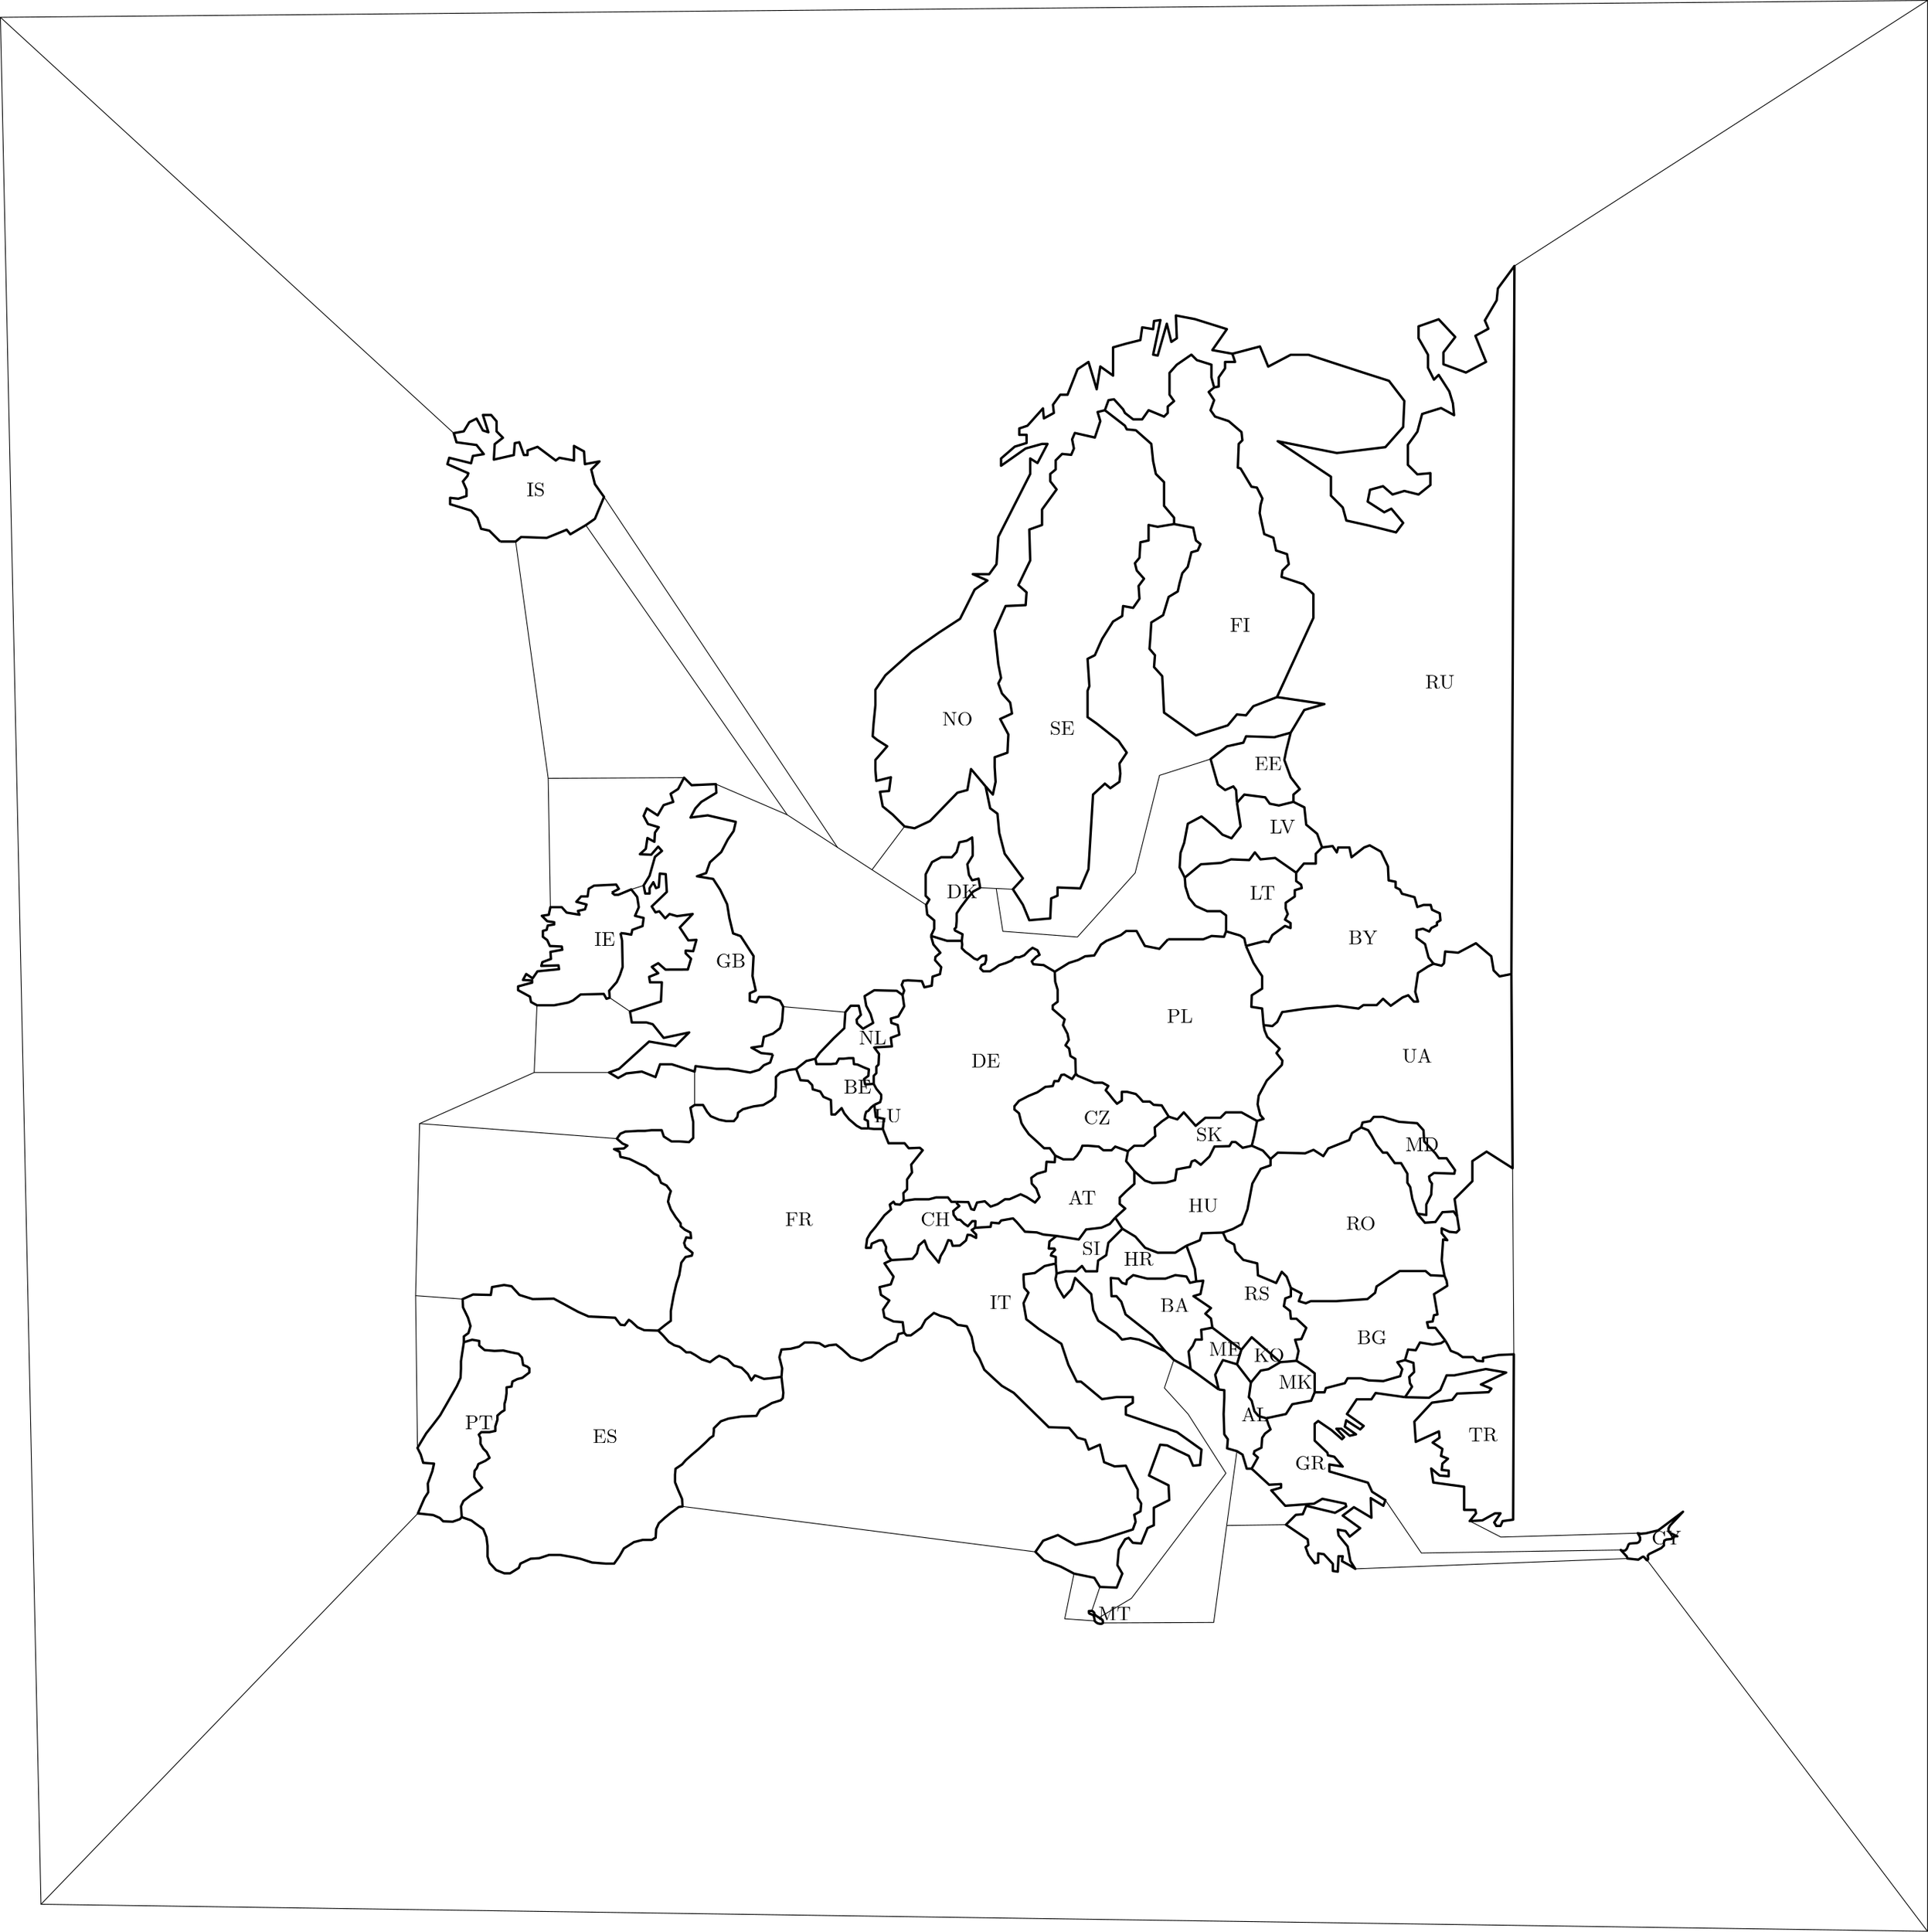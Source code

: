 <?xml version="1.0"?>
<!DOCTYPE ipe SYSTEM "ipe.dtd">
<ipe version="70005" creator="Ipe 7.1.1">
<info created="D:20090214131353" modified="D:20111012113044"/>
<ipestyle name="ipe6">
<symbol name="mark/circle(sx)" transformations="translations">
<path fill="sym-stroke">
0.6 0 0 0.6 0 0 e
0.4 0 0 0.4 0 0 e
</path>
</symbol>
<symbol name="mark/disk(sx)" transformations="translations">
<path fill="sym-stroke">
0.6 0 0 0.6 0 0 e
</path>
</symbol>
<symbol name="mark/fdisk(sfx)" transformations="translations">
<group>
<path fill="sym-stroke" fillrule="eofill">
0.6 0 0 0.6 0 0 e
0.4 0 0 0.4 0 0 e
</path>
<path fill="sym-fill">
0.4 0 0 0.4 0 0 e
</path>
</group>
</symbol>
<symbol name="mark/box(sx)" transformations="translations">
<path fill="sym-stroke" fillrule="eofill">
-0.6 -0.6 m
0.6 -0.6 l
0.6 0.6 l
-0.6 0.6 l
h
-0.4 -0.4 m
0.4 -0.4 l
0.4 0.4 l
-0.4 0.4 l
h
</path>
</symbol>
<symbol name="mark/square(sx)" transformations="translations">
<path fill="sym-stroke">
-0.6 -0.6 m
0.6 -0.6 l
0.6 0.6 l
-0.6 0.6 l
h
</path>
</symbol>
<symbol name="mark/fsquare(sfx)" transformations="translations">
<group>
<path fill="sym-stroke" fillrule="eofill">
-0.6 -0.6 m
0.6 -0.6 l
0.6 0.6 l
-0.6 0.6 l
0 -0.4 m
0.4 -0.4 l
0.4 0.4 l
-0.4 0.4 l
h
</path>
<path fill="sym-fill">
-0.4 -0.4 m
0.4 -0.4 l
0.4 0.4 l
-0.4 0.4 l
h
</path>
</group>
</symbol>
<symbol name="mark/cross(sx)" transformations="translations">
<group>
<path fill="sym-stroke">
-0.43 -0.57 m
0.57 0.43 l
0.43 0.57 l
-0.57 -0.43 l
h
</path>
<path fill="sym-stroke">
-0.43 0.57 m
0.57 -0.43 l
0.43 -0.57 l
-0.57 0.43 l
h
</path>
</group>
</symbol>
<pen name="heavier" value="0.8"/>
<pen name="fat" value="1.2"/>
<pen name="ultrafat" value="2"/>
<symbolsize name="large" value="5"/>
<symbolsize name="small" value="2"/>
<symbolsize name="tiny" value="1.1"/>
<arrowsize name="large" value="10"/>
<arrowsize name="small" value="5"/>
<arrowsize name="tiny" value="3"/>
<color name="red" value="1 0 0"/>
<color name="green" value="0 1 0"/>
<color name="blue" value="0 0 1"/>
<color name="yellow" value="1 1 0"/>
<color name="gray1" value="0.125"/>
<color name="gray2" value="0.25"/>
<color name="gray3" value="0.375"/>
<color name="gray4" value="0.5"/>
<color name="gray5" value="0.625"/>
<color name="gray6" value="0.75"/>
<color name="gray7" value="0.875"/>
<dashstyle name="dashed" value="[4] 0"/>
<dashstyle name="dotted" value="[1 3] 0"/>
<dashstyle name="dash dotted" value="[4 2 1 2] 0"/>
<dashstyle name="dash dot dotted" value="[4 2 1 2 1 2] 0"/>
<textsize name="large" value="\large"/>
<textsize name="Large" value="\Large"/>
<textsize name="LARGE" value="\LARGE"/>
<textsize name="huge" value="\huge"/>
<textsize name="Huge" value="\Huge"/>
<textsize name="small" value="\small"/>
<textsize name="footnote" value="\footnotesize"/>
<textsize name="tiny" value="\tiny"/>
<textstyle name="center" begin="\begin{center}" end="\end{center}"/>
<textstyle name="itemize" begin="\begin{itemize}" end="\end{itemize}"/>
<textstyle name="item" begin="\begin{itemize}\item{}" end="\end{itemize}"/>
</ipestyle>
<page>
<layer name="Countries"/>
<layer name="Sea"/>
<layer name="Labels"/>
<view layers="Countries Sea Labels" active="Labels"/>
<path layer="Countries" stroke="black" pen="fat">
223.84 374.415 m
225.979 377.355 l
232.929 384.573 l
238.276 389.653 l
238.81 397.672 l
241.484 400.88 l
245.494 400.88 l
246.563 396.336 l
244.424 393.93 l
244.692 392.059 l
247.632 389.385 l
252.712 392.326 l
251.375 396.87 l
249.236 400.88 l
248.434 405.692 l
253.246 408.633 l
264.474 408.366 l
267.415 406.227 l
</path>
<path stroke="black" pen="fat">
267.415 406.227 m
268.217 400.613 l
265.276 395.534 l
261.533 394.464 l
261.801 392.326 l
265.009 391.257 l
265.811 386.445 l
261.533 384.841 l
262.068 380.563 l
253.246 380.029 l
255.652 376.821 l
255.385 371.474 l
254.315 370.405 l
254.315 367.197 l
252.979 365.86 l
252.979 361.85 l
</path>
<path stroke="black" pen="fat">
252.979 361.85 m
248.702 361.583 l
248.167 364.256 l
250.306 365.86 l
250.573 369.068 l
247.9 370.138 l
244.959 371.474 l
243.088 371.742 l
242.82 374.682 l
240.414 374.682 l
238.008 374.415 l
235.602 374.415 l
234.266 372.009 l
231.593 371.742 l
227.583 371.742 l
224.375 371.742 l
223.84 374.415 l
</path>
<path stroke="black" pen="fat">
223.84 374.415 m
219.302 373.276 l
214.223 369.266 l
</path>
<path stroke="black" pen="fat">
214.223 369.266 m
216.361 363.652 l
220.104 363.385 l
222.242 361.246 l
222.51 359.108 l
226.252 358.038 l
227.856 355.365 l
231.599 353.761 l
231.866 346.543 l
233.738 346.543 l
236.945 349.751 l
238.282 347.078 l
240.688 344.137 l
244.431 340.929 l
246.837 339.593 l
250.312 339.593 l
</path>
<path stroke="black" pen="fat">
253.253 351.355 m
256.193 352.692 l
256.728 354.563 l
256.728 356.434 l
254.322 359.375 l
252.979 361.85 l
</path>
<path stroke="black" pen="fat">
250.312 339.593 m
252.985 339.325 l
255.124 339.325 l
257.53 339.325 l
</path>
<path stroke="black" pen="fat">
257.53 339.325 m
258.064 344.405 l
254.055 345.207 l
253.253 351.355 l
</path>
<path stroke="black" pen="fat">
257.53 339.325 m
260.409 332.159 l
268.429 332.159 l
270.485 329.691 l
276.037 329.897 l
277.477 328.663 l
271.719 321.466 l
272.13 317.559 l
269.662 314.063 l
269.662 309.128 l
267.812 307.277 l
268.017 303.37 l
</path>
<path stroke="black" pen="fat">
268.017 303.37 m
266.167 301.519 l
263.699 301.725 l
262.876 302.958 l
261.026 301.519 l
261.643 299.051 l
258.352 296.172 l
255.679 292.676 l
253.828 290.209 l
251.361 287.33 l
249.716 284.451 l
249.099 279.927 l
251.566 279.927 l
251.978 281.983 l
255.679 283.628 l
257.53 283.628 l
258.352 281.983 l
259.175 280.338 l
258.969 278.282 l
260.409 275.403 l
261.848 273.758 l
</path>
<path stroke="black" pen="fat">
261.848 273.758 m
272.367 274.414 l
274.582 277.103 l
275.531 281.058 l
278.378 283.589 l
279.96 279.318 l
285.497 272.516 l
286.446 275.838 l
288.344 279.002 l
290.242 283.747 l
291.666 283.431 l
292.457 280.9 l
296.095 281.058 l
299.1 283.589 l
299.891 286.436 l
301.473 286.278 l
304.162 284.854 l
304.162 286.594 l
301.948 288.809 l
303.688 289.916 l
</path>
<path stroke="black" pen="fat">
303.688 289.916 m
303.846 293.238 l
302.264 293.238 l
300.049 290.707 l
298.151 291.973 l
296.253 293.871 l
294.671 294.029 l
292.931 296.402 l
292.773 298.3 l
294.038 299.407 l
295.778 300.831 l
294.671 301.938 l
294.197 302.887 l
</path>
<path stroke="black" pen="fat">
294.197 302.887 m
291.824 302.887 l
290.084 305.102 l
287.869 305.102 l
284.231 305.102 l
280.593 304.153 l
277.904 304.153 l
273.475 304.153 l
268.017 303.37 l
</path>
<path stroke="black" pen="fat">
294.197 302.887 m
300.302 302.753 l
301.742 299.257 l
303.181 298.846 l
304.621 302.547 l
308.528 303.164 l
311.407 300.491 l
314.903 301.725 l
318.604 304.192 l
320.866 304.192 l
326.418 306.66 l
329.503 305.22 l
333.616 302.547 l
335.878 305.22 l
334.233 309.539 l
331.971 312.006 l
331.765 314.885 l
334.644 316.942 l
338.962 318.176 l
339.374 322.905 l
343.486 322.7 l
343.692 325.99 l
</path>
<path stroke="black" pen="fat">
343.692 325.99 m
341.019 329.691 l
338.14 329.691 l
334.85 332.776 l
330.531 336.683 l
328.064 340.179 l
326.83 342.235 l
325.596 347.171 l
323.334 349.021 l
323.334 350.666 l
325.596 353.34 l
330.326 355.807 l
334.85 357.658 l
338.757 360.331 l
342.458 360.743 l
343.281 363.21 l
345.337 363.21 l
346.777 366.295 l
348.216 366.5 l
352.123 364.238 l
353.974 366.912 l
</path>
<path stroke="black" pen="fat">
353.974 366.912 m
353.768 374.315 l
351.301 375.754 l
350.684 379.456 l
348.833 381.101 l
350.478 383.774 l
349.861 386.859 l
347.599 391.177 l
348.422 394.056 l
342.458 399.197 l
342.458 401.048 l
344.926 402.898 l
344.926 408.862 l
343.692 412.975 l
343.486 417.91 l
</path>
<path stroke="black" pen="fat">
343.486 417.91 m
337.934 421.2 l
332.793 421.611 l
331.971 423.051 l
334.233 425.313 l
335.878 426.341 l
334.85 428.603 l
332.382 429.837 l
330.737 428.603 l
328.269 426.135 l
325.802 425.107 l
323.745 425.107 l
321.894 423.462 l
319.016 422.228 l
315.725 421.2 l
313.463 419.555 l
311.201 418.116 l
307.705 418.116 l
306.266 419.555 l
306.883 421.2 l
308.528 421.817 l
309.145 423.668 l
309.145 425.93 l
307.089 425.724 l
304.827 423.873 l
303.181 424.49 l
300.919 426.341 l
298.863 427.781 l
297.012 429.631 l
297.218 431.482 l
297.012 433.333 l
</path>
<path stroke="black" pen="fat">
297.012 433.333 m
289.609 433.333 l
281.589 435.8 l
</path>
<path stroke="black" pen="fat">
281.589 435.8 m
282.823 431.482 l
286.319 427.369 l
283.851 425.313 l
283.646 423.668 l
286.73 420.172 l
286.113 416.676 l
282.412 415.442 l
282.001 410.918 l
278.299 410.096 l
277.065 413.18 l
273.981 413.386 l
270.074 413.592 l
267.812 413.386 l
266.989 411.33 l
268.223 408.451 l
267.415 406.227 l
</path>
<path stroke="black" pen="fat">
281.589 435.8 m
283.214 439.265 l
283.214 443.543 l
279.739 446.483 l
279.204 451.295 l
280.808 453.969 l
278.937 455.84 l
278.937 466.533 l
282.145 472.682 l
286.689 475.087 l
292.036 475.087 l
294.442 477.761 l
295.778 482.573 l
299.521 483.375 l
302.194 484.979 l
302.462 480.434 l
302.462 475.889 l
299.788 471.612 l
300.59 466.266 l
302.194 463.592 l
305.402 464.394 l
306.204 459.85 l
302.729 457.978 l
299.788 454.503 l
296.58 450.226 l
294.442 447.018 l
294.442 443.275 l
294.174 440.067 l
293.372 439.265 l
293.64 438.463 l
297.382 436.592 l
297.012 433.333 l
</path>
<path stroke="black" pen="fat">
261.848 273.758 m
258.354 272.157 l
262.906 265.505 l
261.505 261.653 l
255.903 260.253 l
256.604 256.401 l
260.805 253.6 l
257.654 249.049 l
258.354 245.197 l
262.906 243.096 l
267.458 242.746 l
268.158 237.494 l
</path>
<path stroke="black" pen="fat">
268.158 237.494 m
265.357 236.794 l
264.306 233.293 l
259.755 231.192 l
255.203 228.041 l
251.702 225.24 l
246.8 223.489 l
241.548 225.24 l
237.347 229.091 l
234.195 231.542 l
230.694 231.192 l
228.593 230.492 l
225.792 232.242 l
222.641 232.593 l
218.44 232.593 l
215.639 230.492 l
211.437 229.441 l
206.885 229.091 l
205.835 225.24 l
207.235 219.638 l
206.885 215.436 l
</path>
<path stroke="black" pen="fat">
206.885 215.436 m
201.633 214.736 l
198.132 214.386 l
194.631 215.786 l
193.581 216.136 l
191.83 213.686 l
190.079 216.837 l
186.928 219.988 l
183.077 221.038 l
179.926 224.189 l
175.724 225.94 l
173.973 224.89 l
171.172 222.789 l
166.971 224.189 l
163.82 226.29 l
161.369 227.691 l
159.268 227.691 l
156.817 229.791 l
155.767 230.492 l
153.316 231.192 l
150.515 232.943 l
147.714 236.094 l
145.263 238.545 l
</path>
<path stroke="black" pen="fat">
145.263 238.545 m
148.764 241.346 l
151.565 243.446 l
151.565 248.348 l
152.966 256.051 l
154.366 262.003 l
155.767 266.205 l
156.817 272.507 l
158.918 275.308 l
162.069 276.008 l
162.419 277.409 l
158.918 280.21 l
158.218 282.311 l
159.268 285.112 l
161.719 284.762 l
161.369 287.563 l
158.568 288.963 l
156.467 290.714 l
156.467 292.114 l
154.016 295.265 l
151.565 299.117 l
150.165 302.968 l
150.865 306.119 l
151.565 308.22 l
149.464 311.021 l
146.663 312.422 l
145.263 315.923 l
143.162 316.973 l
138.961 320.475 l
135.809 321.875 l
130.908 324.326 l
126.356 325.376 l
126.006 327.827 l
123.205 329.228 l
128.107 329.578 l
129.857 330.979 l
127.406 332.029 l
124.605 334.48 l
126.356 336.931 l
128.807 337.981 l
135.109 338.331 l
138.61 338.331 l
141.762 338.681 l
147.013 338.681 l
148.064 335.53 l
151.915 333.079 l
155.767 333.079 l
160.668 332.729 l
162.769 334.83 l
162.769 337.981 l
162.769 342.883 l
162.069 346.034 l
161.369 349.885 l
163.469 351.286 l
167.671 351.286 l
169.772 347.785 l
171.522 345.684 l
175.724 343.933 l
179.225 343.233 l
183.077 343.233 l
184.827 345.334 l
185.177 347.435 l
187.628 349.185 l
192.88 350.586 l
197.782 351.286 l
201.984 353.737 l
203.734 355.487 l
204.084 360.039 l
204.084 365.291 l
206.185 367.392 l
210.737 368.792 l
214.223 369.266 l
</path>
<path stroke="black" pen="fat">
145.263 238.545 m
138.244 238.752 l
134.929 240.203 l
131.821 243.103 l
130.578 243.932 l
128.506 241.238 l
126.435 241.446 l
123.741 244.968 l
110.482 245.589 l
105.303 247.868 l
93.0795 254.498 l
82.5136 254.29 l
75.8841 256.362 l
71.9477 260.713 l
68.2186 261.334 l
62.2105 260.299 l
61.589 256.362 l
52.6805 256.569 l
47.5011 254.29 l
47.7083 250.147 l
50.1944 244.968 l
51.4375 240.824 l
50.4016 237.302 l
48.1227 235.645 l
48.1227 232.744 l
</path>
<path stroke="black" pen="fat">
48.1227 232.744 m
46.6724 223.214 l
46.6724 219.485 l
46.4653 214.927 l
44.6007 210.784 l
36.3137 196.282 l
32.3774 191.102 l
29.2698 187.166 l
24.9191 179.915 l
26.5765 176.6 l
27.8196 172.457 l
33.2061 172.042 l
32.3774 168.313 l
30.0985 162.098 l
30.3057 157.747 l
28.4411 154.847 l
26.3693 150.082 l
25.1263 147.181 l
32.7917 146.353 l
36.1065 144.902 l
37.7639 143.245 l
42.529 143.038 l
46.0509 144.281 l
47.0868 145.317 l
</path>
<path stroke="black" pen="fat">
47.0868 145.317 m
46.6724 150.703 l
47.9155 153.396 l
51.6446 156.297 l
56.2025 158.99 l
57.2383 160.026 l
56.2025 161.269 l
54.5451 163.341 l
53.302 165.413 l
53.5092 168.52 l
54.5451 169.763 l
55.3738 171.835 l
58.8957 173.492 l
60.9675 174.943 l
59.5173 177.843 l
57.8599 179.5 l
56.4096 181.987 l
56.4096 184.887 l
55.5809 186.544 l
56.824 187.787 l
60.9675 187.787 l
63.8679 188.409 l
63.8679 190.688 l
64.9038 194.003 l
64.9038 196.074 l
66.7684 197.732 l
68.4258 198.768 l
68.4258 201.875 l
69.0473 204.154 l
69.4616 207.262 l
69.4616 210.162 l
71.9477 210.577 l
72.3621 213.063 l
74.8482 214.306 l
77.3343 214.927 l
80.8562 217.621 l
80.8562 219.692 l
79.8204 220.521 l
77.7486 221.35 l
77.1271 225.079 l
75.4697 226.943 l
71.3262 227.772 l
67.8042 228.601 l
63.4536 228.394 l
58.4814 228.808 l
55.7881 231.087 l
55.7881 233.366 l
52.2662 233.987 l
48.1227 232.744 l
</path>
<path stroke="black" pen="fat">
47.0868 145.317 m
51.8725 143.649 l
54.0271 142.033 l
57.7977 139.34 l
59.4137 135.3 l
59.9523 130.991 l
59.9523 125.604 l
61.0296 122.372 l
64.2615 118.871 l
68.3015 117.255 l
71.264 117.255 l
75.5733 119.948 l
76.3813 122.103 l
81.4985 124.527 l
85.8077 124.796 l
90.6556 126.412 l
96.3115 126.412 l
102.506 125.335 l
106.277 124.527 l
112.202 122.641 l
118.935 122.103 l
123.244 122.103 l
125.937 125.873 l
128.092 129.644 l
133.209 132.876 l
137.518 133.953 l
142.097 133.953 l
143.982 135.03 l
144.252 139.34 l
145.598 142.302 l
148.561 144.996 l
151.523 147.419 l
155.563 150.382 l
157.449 150.651 l
157.179 154.422 l
155.294 158.731 l
153.678 162.771 l
153.678 166.542 l
153.947 169.504 l
157.179 171.659 l
159.065 173.814 l
161.758 176.237 l
165.259 179.2 l
168.76 182.432 l
171.184 184.856 l
172.8 185.933 l
173.07 188.357 l
173.07 189.704 l
176.571 193.205 l
180.341 194.552 l
186.805 195.629 l
194.346 195.898 l
196.232 199.13 l
198.925 200.477 l
202.157 202.362 l
206.466 203.709 l
207.544 204.786 l
207.813 207.479 l
206.885 215.436 l
</path>
<path stroke="black" pen="fat">
343.989 271.856 m
343.989 275.357 l
341.538 276.058 l
341.888 277.108 l
343.639 278.859 l
343.289 279.559 l
340.488 279.559 l
340.838 283.06 l
344.339 285.861 l
</path>
<path stroke="black" pen="fat">
344.339 285.861 m
337.687 286.561 l
334.535 287.612 l
328.583 287.962 l
324.382 292.864 l
322.631 294.614 l
316.679 293.564 l
315.628 292.164 l
311.777 292.514 l
311.427 290.413 l
303.688 289.916 l
</path>
<path stroke="black" pen="fat">
344.339 285.861 m
355.492 284.066 l
359.133 289.073 l
366.871 289.983 l
370.968 291.804 l
373.699 294.99 l
</path>
<path stroke="black" pen="fat">
373.699 294.99 m
378.706 299.541 l
375.975 301.817 l
375.975 305.003 l
379.161 308.19 l
383.257 311.831 l
383.257 318.203 l
</path>
<path stroke="black" pen="fat">
383.257 318.203 m
379.161 323.21 l
380.071 328.217 l
</path>
<path stroke="black" pen="fat">
380.071 328.217 m
373.699 330.493 l
371.878 328.672 l
367.782 328.672 l
365.506 330.493 l
360.044 330.948 l
357.313 330.948 l
356.402 328.672 l
354.582 325.941 l
352.761 324.12 l
350.485 324.12 l
347.754 324.12 l
343.692 325.99 l
</path>
<path stroke="black" pen="fat">
380.071 328.217 m
383.206 330.906 l
388.054 330.906 l
393.71 335.754 l
393.441 340.063 l
396.942 343.026 l
400.443 345.45 l
</path>
<path stroke="black" pen="fat">
400.443 345.45 m
396.942 351.106 l
392.902 351.375 l
391.017 352.991 l
387.515 352.991 l
385.899 354.876 l
384.014 356.762 l
379.705 357.839 l
377.011 357.839 l
377.011 353.53 l
374.587 351.914 l
372.702 354.068 l
370.817 356.492 l
368.932 358.647 l
370.278 360.802 l
367.316 362.418 l
363.276 362.418 l
354.926 365.919 l
353.974 366.912 l
</path>
<path stroke="black" pen="fat">
343.989 271.856 m
344.423 267.075 l
</path>
<path stroke="black" pen="fat">
344.423 267.075 m
349.001 268.152 l
354.118 268.152 l
357.081 270.846 l
358.966 268.152 l
364.622 268.152 l
365.161 273.539 l
369.201 276.232 l
370.278 282.427 l
377.281 289.429 l
</path>
<path stroke="black" pen="fat">
377.281 289.429 m
373.699 294.99 l
</path>
<path stroke="black" pen="fat">
400.443 345.45 m
404.753 344.103 l
407.985 347.604 l
413.91 340.871 l
418.758 344.911 l
426.299 344.911 l
428.992 347.604 l
436.803 347.604 l
444.613 343.295 l
</path>
<path stroke="black" pen="fat">
444.613 343.295 m
447.845 344.372 l
446.229 346.258 l
444.882 351.644 l
445.421 355.953 l
449.461 363.495 l
457.002 371.305 l
457.271 373.46 l
454.309 377.23 l
455.925 379.385 l
449.73 385.31 l
448.384 388.542 l
447.845 391.235 l
</path>
<path stroke="black" pen="fat">
447.845 391.235 m
447.141 399.506 l
441.754 400.334 l
441.961 406.135 l
447.141 409.45 l
447.141 415.665 l
445.483 418.151 l
442.79 422.295 l
439.061 430.789 l
</path>
<path stroke="black" pen="fat">
439.061 430.789 m
438.232 434.518 l
436.16 435.968 l
429.116 438.04 l
</path>
<path stroke="black" pen="fat">
429.116 438.04 m
428.081 435.347 l
421.865 435.761 l
417.722 434.104 l
400.112 434.104 l
</path>
<path stroke="black" pen="fat">
400.112 434.104 m
395.761 429.339 l
388.51 430.789 l
384.367 438.247 l
379.187 438.247 l
376.494 436.175 l
369.243 433.275 l
366.55 431.41 l
363.235 426.024 l
358.677 425.61 l
355.155 423.745 l
350.597 422.295 l
343.486 417.91 l
</path>
<path stroke="black" pen="fat">
444.613 343.295 m
443.204 335.903 l
441.961 330.931 l
</path>
<path stroke="black" pen="fat">
441.961 330.931 m
437.403 329.895 l
433.881 332.795 l
432.017 332.795 l
430.774 330.724 l
423.316 330.516 l
420.829 325.544 l
416.479 321.401 l
413.578 323.68 l
411.921 323.058 l
411.092 320.365 l
404.463 319.122 l
403.634 313.735 l
399.076 312.492 l
392.239 312.285 l
388.51 313.528 l
383.257 318.203 l
</path>
<path stroke="black" pen="fat">
344.423 267.075 m
343.838 264.164 l
344.888 260.312 l
348.039 255.06 l
351.891 259.262 l
353.641 264.864 l
361.694 256.811 l
362.745 248.758 l
365.196 243.506 l
374.299 237.204 l
377.1 234.053 l
381.301 234.753 l
385.503 234.053 l
390.055 232.302 l
398.808 228.1 l
</path>
<path stroke="black" pen="fat">
398.808 228.1 m
392.155 236.153 l
378.851 246.657 l
376.75 252.959 l
374.299 255.76 l
371.848 255.76 l
371.498 264.864 l
375.349 264.514 l
377.1 262.413 l
379.201 261.713 l
379.551 263.813 l
382.702 266.264 l
389.705 264.514 l
398.808 264.514 l
403.71 266.264 l
409.312 265.564 l
411.062 262.413 l
414.213 263.113 l
</path>
<path stroke="black" pen="fat">
414.213 263.113 m
413.513 269.415 l
409.312 280.97 l
</path>
<path stroke="black" pen="fat">
409.312 280.97 m
403.71 277.468 l
394.956 277.468 l
388.654 279.919 l
383.752 285.521 l
377.281 289.429 l
</path>
<path stroke="black" pen="fat">
398.808 228.1 m
403.009 223.899 l
411.412 219.347 l
</path>
<path stroke="black" pen="fat">
411.412 219.347 m
410.362 228.1 l
412.463 230.901 l
413.863 234.053 l
417.015 234.053 l
416.664 238.954 l
422.266 240.005 l
421.566 244.556 l
418.765 247.007 l
421.566 249.808 l
412.813 255.76 l
416.314 256.811 l
417.715 263.463 l
414.213 263.113 l
</path>
<path stroke="black" pen="fat">
409.312 280.97 m
415.985 283.681 l
417.035 287.183 l
427.539 287.533 l
</path>
<path stroke="black" pen="fat">
427.539 287.533 m
432.441 289.283 l
436.992 291.734 l
439.793 299.087 l
442.244 312.042 l
446.446 319.394 l
451.347 321.145 l
451.347 324.296 l
</path>
<path stroke="black" pen="fat">
451.347 324.296 m
447.496 328.497 l
441.961 330.931 l
</path>
<path stroke="black" pen="fat">
411.412 219.347 m
425.438 209.105 l
</path>
<path stroke="black" pen="fat">
425.438 209.105 m
423.687 216.458 l
425.438 219.959 l
427.539 223.81 l
434.541 221.709 l
441.544 212.606 l
</path>
<path stroke="black" pen="fat">
441.544 212.606 m
446.446 218.558 l
450.297 219.259 l
456.249 222.76 l
464.302 223.46 l
</path>
<path stroke="black" pen="fat">
464.302 223.46 m
465.352 228.362 l
463.602 233.964 l
466.753 234.314 l
469.204 239.916 l
464.302 244.468 l
461.501 244.468 l
461.151 248.319 l
458 250.77 l
458.7 254.621 l
461.501 255.672 l
461.501 259.873 l
</path>
<path stroke="black" pen="fat">
461.501 259.873 m
459.4 265.475 l
456.949 267.926 l
454.148 262.324 l
445.045 266.175 l
444.695 272.127 l
437.692 273.878 l
433.841 278.079 l
433.141 281.581 l
429.289 283.681 l
427.539 287.533 l
</path>
<path stroke="black" pen="fat">
425.438 209.105 m
428.239 208.755 l
428.239 204.903 l
427.889 196.851 l
428.239 186.697 l
429.99 184.246 l
429.64 179.694 l
434.541 178.294 l
437.342 176.543 l
439.443 169.541 l
441.894 169.541 l
</path>
<path stroke="black" pen="fat">
441.894 169.541 m
445.045 175.143 l
442.944 176.893 l
443.294 178.294 l
446.796 180.045 l
447.146 184.946 l
448.546 187.047 l
451.347 189.148 l
450.297 191.599 l
449.247 194.75 l
</path>
<path stroke="black" pen="fat">
449.247 194.75 m
445.395 195.8 l
443.294 198.251 l
441.894 203.503 l
440.493 205.254 l
441.544 212.606 l
</path>
<path stroke="black" pen="fat">
449.247 194.75 m
459.05 196.851 l
462.201 201.752 l
471.654 203.503 l
473.405 207.704 l
</path>
<path stroke="black" pen="fat">
473.405 207.704 m
473.405 217.158 l
469.904 219.959 l
464.302 223.46 l
</path>
<path stroke="black" pen="fat">
473.405 207.704 m
478.307 207.704 l
479.007 209.805 l
488.46 212.256 l
489.861 214.707 l
496.513 214.707 l
500.365 213.657 l
507.717 213.306 l
516.12 215.757 l
517.171 219.259 l
514.72 222.76 l
518.571 223.81 l
</path>
<path stroke="black" pen="fat">
518.571 223.81 m
522.773 222.41 l
523.123 217.858 l
520.672 215.407 l
521.022 212.256 l
522.072 210.505 l
518.571 205.254 l
</path>
<path stroke="black" pen="fat">
518.571 205.254 m
503.866 207.354 l
501.765 204.203 l
494.413 204.203 l
489.511 196.851 l
497.914 190.898 l
496.163 189.148 l
489.161 193.699 l
488.46 190.548 l
494.062 186.697 l
490.911 185.997 l
486.71 189.498 l
484.259 189.498 l
488.11 185.296 l
487.06 184.246 l
481.808 188.798 l
475.156 193.349 l
473.405 191.949 l
473.405 183.546 l
479.707 177.594 l
480.057 176.193 l
483.209 175.493 l
487.41 170.591 l
480.758 171.642 l
480.758 168.14 l
500.015 162.538 l
502.115 157.987 l
508.768 153.785 l
507.717 150.984 l
501.415 154.836 l
501.765 145.032 l
493.012 150.284 l
487.41 146.082 l
496.163 139.78 l
490.911 135.579 l
488.811 138.38 l
484.959 139.08 l
485.309 136.279 l
489.861 130.677 l
491.261 123.324 l
493.712 119.473 l
490.911 121.224 l
487.06 123.324 l
487.41 125.775 l
485.309 125.775 l
484.959 118.072 l
482.508 118.423 l
482.508 121.924 l
477.957 126.826 l
475.156 127.176 l
475.156 122.624 l
473.405 122.274 l
470.254 126.475 l
468.853 130.327 l
470.254 131.377 l
469.904 134.178 l
459.05 141.531 l
463.952 146.433 l
467.453 146.783 l
469.204 150.984 l
483.559 147.483 l
489.161 150.634 l
488.811 152.035 l
477.256 154.485 l
473.055 152.035 l
458.7 150.984 l
451.697 158.687 l
456.599 160.087 l
456.599 161.838 l
450.647 161.488 l
441.894 169.541 l
</path>
<path stroke="black" pen="fat">
461.501 259.873 m
466.871 257.098 l
465.471 253.246 l
468.972 252.196 l
471.423 253.246 l
484.027 253.246 l
499.783 254.297 l
503.634 257.448 l
504.335 260.599 l
515.889 268.302 l
528.844 268.302 l
531.295 266.201 l
538.297 265.851 l
</path>
<path stroke="black" pen="fat">
538.297 265.851 m
539.348 263.4 l
539.698 260.949 l
533.045 256.748 l
534.796 246.594 l
533.045 246.244 l
532.345 243.093 l
529.544 242.743 l
530.244 239.941 l
533.746 239.941 l
538.647 233.639 l
</path>
<path stroke="black" pen="fat">
538.647 233.639 m
536.547 232.239 l
532.345 231.538 l
526.043 232.589 l
523.942 228.737 l
520.091 229.088 l
518.571 223.81 l
</path>
<path stroke="black" pen="fat">
538.297 265.851 m
536.897 273.554 l
537.597 284.058 l
539.698 283.708 l
536.897 287.209 l
536.897 289.66 l
540.748 287.909 l
544.249 287.559 l
545.65 288.959 l
544.599 295.612 l
</path>
<path stroke="black" pen="fat">
544.599 295.612 m
542.849 298.063 l
537.247 297.713 l
533.746 292.811 l
528.494 292.461 l
524.642 297.012 l
</path>
<path stroke="black" pen="fat">
524.642 297.012 m
522.191 304.365 l
521.141 310.317 l
519.74 312.418 l
519.74 316.97 l
516.589 322.222 l
513.438 322.222 l
509.587 327.474 l
507.486 327.474 l
504.335 331.325 l
501.884 335.877 l
500.133 338.678 l
496.632 340.078 l
</path>
<path stroke="black" pen="fat">
496.632 340.078 m
492.08 337.277 l
490.68 333.776 l
480.176 329.574 l
477.725 325.723 l
472.823 328.874 l
468.622 327.123 l
454.967 327.474 l
451.347 324.296 l
</path>
<path stroke="black" pen="fat">
413.858 450.765 m
419.687 448.13 l
426.34 448.13 l
429.141 446.029 l
429.116 438.04 l
</path>
<path stroke="black" pen="fat">
439.061 430.789 m
448.047 433.075 l
450.498 432.725 l
452.249 436.226 l
458.551 440.777 l
461.352 439.727 l
461.352 442.178 l
458.551 443.929 l
459.951 446.73 l
458.901 449.531 l
458.901 452.332 l
463.453 455.483 l
463.453 458.634 l
466.954 459.684 l
466.604 461.435 l
464.153 463.185 l
464.153 467.387 l
</path>
<path stroke="black" pen="fat">
464.153 467.387 m
468.004 471.938 l
473.956 471.938 l
473.956 476.84 l
477.108 479.991 l
</path>
<path stroke="black" pen="fat">
477.108 479.991 m
482.359 480.692 l
484.46 477.54 l
485.16 479.991 l
490.762 479.991 l
491.813 475.09 l
498.115 479.991 l
500.916 481.042 l
506.518 477.891 l
510.019 470.538 l
510.369 463.535 l
513.871 462.835 l
513.871 460.034 l
515.971 458.984 l
517.022 456.883 l
523.324 455.133 l
524.725 450.231 l
527.876 451.281 l
531.377 451.281 l
532.077 448.83 l
535.929 447.08 l
536.279 443.578 l
534.528 442.528 l
534.528 441.128 l
531.727 439.727 l
530.677 437.976 l
527.526 439.377 l
524.374 438.677 l
524.374 434.825 l
528.576 431.674 l
530.327 425.022 l
532.777 421.871 l
</path>
<path stroke="black" pen="fat">
532.777 421.871 m
529.976 420.47 l
525.075 417.319 l
523.674 407.866 l
525.075 402.964 l
522.974 402.964 l
520.173 406.115 l
517.372 405.065 l
511.42 400.863 l
507.568 404.364 l
504.417 401.213 l
497.765 401.213 l
495.314 399.463 l
484.81 400.863 l
469.055 399.463 l
457.15 397.712 l
454.7 392.81 l
452.249 390.71 l
447.845 391.235 l
</path>
<path stroke="black" pen="fat">
477.108 479.991 m
474.622 486.837 l
469.16 491.388 l
468.249 500.036 l
462.787 502.767 l
</path>
<path stroke="black" pen="fat">
462.787 502.767 m
455.505 500.947 l
450.953 501.857 l
448.677 505.043 l
438.209 506.409 l
434.567 502.312 l
</path>
<path stroke="black" pen="fat">
434.567 502.312 m
436.388 490.478 l
431.836 484.561 l
427.285 486.381 l
423.643 490.023 l
416.816 495.485 l
409.988 491.843 l
408.168 482.285 l
406.347 477.278 l
405.892 469.996 l
408.483 464.936 l
</path>
<path stroke="black" pen="fat">
462.787 502.767 m
462.787 506.409 l
465.973 509.14 l
461.422 515.057 l
458.236 523.705 l
459.146 528.256 l
461.422 537.36 l
</path>
<path stroke="black" pen="fat">
461.422 537.36 m
453.229 535.084 l
439.119 535.539 l
437.753 532.353 l
429.56 530.532 l
421.367 524.16 l
425.009 511.415 l
428.65 508.684 l
432.747 510.505 l
434.112 508.684 l
434.567 502.312 l
</path>
<path stroke="black" pen="fat">
454.558 555.125 m
472.765 594.725 l
472.765 606.559 l
467.758 611.566 l
456.834 615.207 l
457.289 618.393 l
460.476 621.58 l
459.565 626.586 l
454.103 628.407 l
452.738 634.779 l
448.186 636.6 l
445.91 647.069 l
446.365 651.165 l
447.276 654.352 l
444.545 659.814 l
441.814 660.269 l
436.352 669.372 l
434.986 669.827 l
435.442 681.662 l
437.262 683.482 l
436.807 687.579 l
430.435 693.041 l
423.607 695.317 l
421.331 698.503 l
423.152 703.51 l
420.421 707.606 l
423.152 709.882 l
</path>
<path stroke="black" pen="fat">
423.152 709.882 m
421.787 714.889 l
421.787 721.261 l
414.504 723.537 l
411.773 726.268 l
404.49 721.261 l
400.849 717.165 l
400.849 706.241 l
403.125 703.054 l
399.939 700.323 l
399.939 697.137 l
398.118 695.317 l
390.38 698.503 l
387.194 693.951 l
382.642 693.951 l
378.546 697.137 l
377.635 698.958 l
373.084 703.965 l
370.353 703.51 l
368.532 698.503 l
</path>
<path stroke="black" pen="fat">
368.532 698.503 m
378.546 690.765 l
379.456 688.944 l
384.008 688.489 l
391.746 681.662 l
392.656 673.013 l
394.021 666.641 l
398.118 662.545 l
398.118 650.71 l
403.125 644.793 l
403.125 641.607 l
</path>
<path stroke="black" pen="fat">
403.125 641.607 m
412.683 639.786 l
414.049 633.414 l
416.325 631.593 l
414.959 628.407 l
411.773 627.497 l
409.952 620.214 l
407.221 617.028 l
405.856 612.021 l
404.945 607.925 l
400.394 605.194 l
397.663 596.09 l
391.746 592.449 l
391.29 585.166 l
390.835 579.249 l
393.566 576.063 l
393.111 570.146 l
397.208 565.594 l
398.118 547.388 l
414.049 536.008 l
429.98 541.015 l
434.531 546.477 l
439.083 546.022 l
442.724 550.574 l
454.558 555.125 l
</path>
<path stroke="black" pen="fat">
403.125 641.607 m
394.932 640.241 l
390.38 641.152 l
390.38 633.414 l
386.284 632.504 l
385.828 624.766 l
383.553 622.035 l
384.463 618.393 l
388.104 614.297 l
385.373 610.656 l
385.828 604.283 l
382.642 599.732 l
377.635 600.642 l
377.18 595.635 l
372.629 592.904 l
367.167 584.256 l
363.525 576.063 l
359.884 574.242 l
360.794 560.587 l
359.884 558.312 l
359.884 545.112 l
364.436 541.926 l
375.36 533.277 l
379.456 527.36 l
375.815 521.898 l
376.27 516.891 l
375.815 512.795 l
371.263 509.609 l
368.532 511.885 l
362.615 506.423 l
360.339 469.099 l
356.243 459.541 l
344.863 459.996 l
344.863 455.899 l
341.677 454.534 l
341.222 444.52 l
330.753 443.61 l
327.567 451.348 l
322.56 459.085 l
327.567 464.547 l
326.202 466.368 l
318.464 476.837 l
315.733 487.306 l
314.822 496.864 l
311.181 499.595 l
308.905 510.519 l
</path>
<path stroke="black" pen="fat">
308.905 510.519 m
312.547 506.423 l
313.912 512.795 l
313.457 520.078 l
313.457 525.084 l
319.829 527.36 l
320.284 536.464 l
316.188 544.201 l
322.105 546.932 l
321.195 552.394 l
317.098 556.946 l
315.278 561.953 l
316.643 564.684 l
315.278 571.511 l
313.457 588.353 l
318.919 600.642 l
328.933 601.097 l
329.388 607.47 l
325.291 611.111 l
331.208 623.4 l
330.753 638.876 l
337.126 641.152 l
337.126 648.89 l
344.408 658.903 l
341.222 663 l
341.222 666.641 l
343.953 668.917 l
343.953 673.469 l
347.139 676.655 l
351.691 676.2 l
353.056 679.386 l
352.146 683.937 l
353.512 687.124 l
363.525 684.848 l
366.256 693.041 l
364.891 697.592 l
368.532 698.503 l
</path>
<path stroke="black" pen="fat">
308.905 510.519 m
301.623 519.167 l
299.802 508.698 l
294.795 507.333 l
281.14 493.223 l
273.402 489.581 l
268.396 490.492 l
262.478 496.409 l
257.472 500.505 l
256.106 507.788 l
260.658 508.243 l
261.568 515.071 l
254.285 513.25 l
253.83 518.712 l
253.83 523.719 l
259.747 530.546 l
254.741 533.733 l
252.465 535.553 l
252.92 541.926 l
253.83 551.029 l
253.83 558.767 l
258.837 566.049 l
272.037 577.884 l
285.692 587.442 l
296.161 594.27 l
303.443 608.835 l
309.816 613.387 l
302.533 616.573 l
310.726 616.573 l
314.367 621.58 l
315.278 635.235 l
331.208 666.641 l
331.208 674.379 l
334.85 672.103 l
339.857 681.662 l
337.126 681.662 l
328.933 679.386 l
316.643 670.738 l
316.643 674.379 l
323.471 680.296 l
329.388 682.117 l
329.388 686.213 l
325.746 686.213 l
325.746 689.399 l
329.843 690.765 l
337.581 699.413 l
338.036 694.406 l
343.043 697.137 l
342.588 701.234 l
346.229 706.241 l
349.87 706.241 l
354.877 718.985 l
360.339 722.627 l
364.436 708.972 l
366.256 720.351 l
372.629 715.799 l
372.629 729.909 l
379.001 731.73 l
386.284 733.551 l
387.194 739.923 l
392.656 739.013 l
393.111 743.109 l
396.297 743.564 l
392.656 726.268 l
394.932 725.813 l
399.483 741.744 l
401.759 732.64 l
404.49 734.461 l
404.035 745.84 l
413.594 744.019 l
429.524 739.013 l
422.242 728.544 l
432.255 726.723 l
</path>
<path stroke="black" pen="fat">
432.255 726.723 m
433.621 722.627 l
428.614 722.627 l
428.614 719.44 l
425.428 714.889 l
425.428 710.337 l
423.152 709.882 l
</path>
<path stroke="black" pen="fat">
454.558 555.125 m
478.25 551.645 l
468.191 548.686 l
461.422 537.36 l
</path>
<path stroke="black" pen="fat">
532.777 421.871 m
536.83 420.876 l
538.013 422.06 l
538.605 427.977 l
545.114 427.385 l
553.989 432.119 l
561.682 425.61 l
562.865 418.51 l
565.824 415.551 l
571.741 416.734 l
</path>
<path stroke="black" pen="fat">
544.599 295.612 m
543.339 304.309 l
552.214 313.185 l
552.214 323.244 l
559.315 327.978 l
572.332 319.694 l
571.741 416.734 l
</path>
<path stroke="black" pen="fat">
432.255 726.723 m
446.038 730.35 l
450.18 720.291 l
461.423 726.208 l
470.298 726.208 l
495.742 717.924 l
510.535 713.19 l
518.227 703.131 l
517.635 690.114 l
508.76 680.055 l
484.499 677.096 l
454.914 683.013 l
481.541 665.262 l
481.541 655.794 l
487.458 649.877 l
489.233 643.369 l
499.884 641.002 l
514.085 637.451 l
517.635 642.185 l
511.718 649.286 l
508.168 647.511 l
499.884 652.836 l
501.067 658.753 l
507.576 660.528 l
512.31 656.386 l
518.227 658.161 l
525.328 656.386 l
531.245 661.12 l
531.245 667.037 l
524.736 666.445 l
520.002 671.179 l
520.002 681.238 l
524.736 687.747 l
527.103 696.623 l
536.57 699.581 l
543.079 696.031 l
542.487 701.948 l
540.712 707.865 l
535.387 716.149 l
533.02 713.782 l
530.061 719.699 l
530.061 726.208 l
525.328 734.492 l
525.328 740.409 l
535.387 743.959 l
543.671 735.084 l
537.753 727.392 l
537.753 721.474 l
548.996 717.332 l
559.055 722.658 l
553.73 735.675 l
560.238 739.226 l
558.463 743.368 l
564.38 753.427 l
564.972 759.344 l
573.256 770.586 l
571.741 416.734 l
</path>
<path stroke="black" pen="fat">
66.2854 632.863 m
74.0232 632.863 l
76.7542 635.139 l
89.4989 634.684 l
99.5125 638.78 l
101.333 636.505 l
109.071 641.056 l
113.623 644.242 l
118.174 655.166 l
113.623 661.539 l
111.802 668.821 l
115.898 672.918 l
108.616 671.552 l
108.161 677.925 l
103.154 680.656 l
103.154 673.373 l
95.8712 674.739 l
94.0505 673.373 l
84.9472 680.201 l
79.9404 678.38 l
79.9404 676.104 l
78.1197 676.104 l
75.8439 682.476 l
73.568 682.021 l
73.1129 676.104 l
63.0992 673.828 l
63.5544 681.566 l
67.6509 684.752 l
64.4647 687.938 l
64.4647 692.945 l
61.7337 696.131 l
57.6372 696.131 l
60.3682 687.483 l
57.6372 688.393 l
54.4511 694.311 l
50.8097 692.49 l
48.0787 687.938 l
43.0719 687.028 l
44.4374 682.476 l
54.4511 681.111 l
58.0924 676.559 l
52.6304 675.649 l
51.7201 672.008 l
40.7961 674.739 l
39.8858 671.552 l
50.3546 667.001 l
49.8994 665.635 l
47.6236 662.904 l
49.4442 658.808 l
49.4442 655.622 l
45.3477 654.256 l
41.2513 654.711 l
41.2513 651.525 l
51.7201 648.339 l
54.9062 644.698 l
56.7269 639.236 l
60.8234 638.325 l
66.2854 632.863 l
</path>
<path stroke="black" pen="fat">
122.096 457.413 m
123.443 456.336 l
125.328 456.336 l
131.792 459.029 l
134.754 455.258 l
135.562 450.141 l
133.677 445.832 l
137.986 444.755 l
137.448 440.715 l
132.33 438.829 l
131.792 436.406 l
128.829 436.944 l
126.405 437.213 l
</path>
<path stroke="black" pen="fat">
126.405 437.213 m
127.213 433.443 l
127.482 420.246 l
126.136 416.206 l
124.52 412.705 l
120.749 408.396 l
121.019 404.894 l
119.403 404.356 l
118.056 406.78 l
106.475 406.51 l
102.704 403.548 l
100.28 402.47 l
93.2779 401.124 l
84.6594 401.124 l
81.6968 402.74 l
81.1582 405.433 l
75.233 408.665 l
75.233 410.55 l
82.2355 412.435 l
82.2355 413.513 l
77.6569 413.782 l
79.2729 416.745 l
82.5048 414.59 l
84.9288 418.091 l
95.7018 419.169 l
95.4325 421.054 l
86.814 420.785 l
87.3527 422.67 l
91.6619 424.286 l
91.3926 427.787 l
97.3178 428.864 l
97.0485 430.48 l
91.1233 430.75 l
89.7766 433.712 l
87.622 435.328 l
87.622 438.291 l
89.5073 438.829 l
90.046 440.984 l
93.2779 441.523 l
93.2779 442.6 l
89.7766 443.139 l
87.0834 445.832 l
90.5846 446.371 l
90.8539 447.717 l
91.3926 450.141 l
97.0485 450.141 l
99.4724 447.448 l
105.936 446.371 l
105.128 448.256 l
108.63 449.064 l
109.438 451.488 l
104.32 452.834 l
106.744 455.528 l
109.976 455.528 l
110.515 459.298 l
113.208 460.914 l
124.25 461.453 l
125.597 459.298 l
122.096 457.413 l
</path>
<path stroke="black" pen="fat">
202.614 376.624 m
201.249 372.528 l
198.063 371.163 l
195.787 368.887 l
191.235 367.521 l
180.311 369.342 l
174.394 369.342 l
163.926 370.707 l
163.47 367.976 l
152.091 371.618 l
146.174 371.618 l
143.898 365.245 l
137.071 367.976 l
129.333 367.066 l
125.237 364.79 l
120.685 367.521 l
125.692 369.342 l
140.712 382.997 l
153.912 380.721 l
160.739 387.548 l
147.995 384.817 l
142.533 391.645 l
139.347 392.555 l
132.064 392.555 l
131.154 398.017 l
146.629 403.024 l
147.084 412.582 l
141.167 412.582 l
140.712 415.313 l
145.264 417.134 l
142.078 420.32 l
145.264 422.141 l
148.905 418.955 l
160.072 418.994 l
161.687 424.38 l
158.994 427.073 l
158.994 428.42 l
162.765 428.151 l
164.381 433.807 l
160.341 433.537 l
156.032 440.001 l
162.495 446.734 l
154.685 445.657 l
150.914 446.734 l
148.76 444.58 l
145.797 448.081 l
143.912 447.542 l
142.027 450.505 l
149.568 457.777 l
149.029 466.665 l
146.067 466.934 l
145.528 460.201 l
144.181 459.662 l
142.835 462.625 l
140.949 459.662 l
140.949 456.969 l
138.795 456.969 l
137.987 461.009 l
140.949 465.857 l
143.643 475.283 l
147.144 478.246 l
145.259 480.4 l
141.757 476.36 l
136.101 476.63 l
139.064 479.323 l
139.872 484.709 l
143.373 482.824 l
143.643 487.403 l
145.528 490.096 l
140.141 491.712 l
137.987 495.752 l
139.603 499.522 l
144.989 496.021 l
147.952 501.138 l
152.8 502.754 l
151.453 506.794 l
155.224 509.218 l
158.186 514.874 l
161.957 511.104 l
174.077 511.642 l
174.346 507.333 l
166.805 502.754 l
163.842 499.522 l
161.418 494.944 l
170.037 496.021 l
184.042 492.789 l
182.964 488.211 l
180.002 483.901 l
176.77 477.707 l
171.114 472.59 l
169.229 467.203 l
164.65 465.587 l
172.73 464.241 l
176.231 458.854 l
179.732 451.582 l
180.81 444.849 l
182.695 437.039 l
186.466 435.692 l
192.929 425.727 l
192.391 415.762 l
194.007 408.49 l
191.044 407.143 l
191.044 403.373 l
194.276 402.565 l
195.623 405.258 l
201.009 405.258 l
206.126 403.373 l
207.742 400.41 l
207.204 393.138 l
206.126 389.637 l
202.625 386.944 l
198.047 385.328 l
197.239 380.749 l
191.852 379.941 l
196.7 377.248 l
202.614 376.624 l
</path>
<path stroke="black" pen="fat">
518.571 205.254 m
530.592 204.974 l
536.194 208.826 l
539.345 216.178 l
543.197 216.178 l
558.952 219.329 l
569.106 217.579 l
556.501 211.627 l
561.753 209.526 l
560.353 207.775 l
544.597 207.075 l
542.146 203.924 l
531.993 202.523 l
523.24 193.07 l
523.94 182.916 l
535.494 188.168 l
535.844 185.017 l
532.343 182.566 l
537.244 179.415 l
536.544 175.914 l
540.045 174.513 l
537.244 172.063 l
536.894 168.911 l
540.396 168.561 l
540.396 165.76 l
535.844 166.11 l
531.643 169.612 l
532.693 162.609 l
548.098 160.508 l
548.098 148.954 l
553.7 148.954 l
554.05 147.204 l
550.899 143.352 l
557.202 143.702 l
563.504 147.204 l
566.305 147.204 l
563.154 142.652 l
564.204 140.902 l
566.305 140.902 l
567.355 143.352 l
572.607 144.053 l
572.957 226.682 l
565.254 226.332 l
557.552 224.931 l
557.552 223.181 l
554.401 223.531 l
552.65 225.282 l
547.398 225.282 l
544.947 227.032 l
541.446 228.433 l
540.045 231.234 l
538.647 233.639 l
</path>
<path stroke="black" pen="fat">
464.153 467.387 m
453.649 474.739 l
446.297 474.039 l
443.496 477.54 l
440.695 473.689 l
431.591 474.039 l
426.69 472.289 l
416.536 471.588 l
408.483 464.936 l
</path>
<path stroke="black" pen="fat">
413.858 450.765 m
410.584 454.782 l
408.833 460.384 l
408.483 464.936 l
</path>
<path stroke="black" pen="fat">
268.158 237.494 m
269.412 236.143 l
271.512 236.143 l
276.764 239.994 l
278.865 243.846 l
283.067 247.347 l
286.218 245.947 l
291.12 244.546 l
294.971 241.395 l
299.523 240.695 l
301.974 235.443 l
303.374 228.44 l
305.825 224.589 l
308.276 218.987 l
313.178 214.435 l
317.029 210.934 l
322.981 207.433 l
340.488 190.276 l
350.641 189.926 l
354.843 185.024 l
358.694 183.974 l
360.445 179.072 l
366.047 181.523 l
368.148 172.77 l
373.4 170.669 l
379.002 171.019 l
381.803 165.067 l
384.954 159.115 l
384.954 154.913 l
386.705 152.112 l
386.354 148.261 l
383.203 146.51 l
383.903 143.009 l
382.503 139.158 l
376.238 137.141 l
365.676 133.652 l
353.792 131.455 l
345.039 136.357 l
337.687 133.555 l
333.835 127.953 l
338.037 123.752 l
346.44 120.601 l
353.092 117.099 l
363.246 114.999 l
366.047 110.447 l
374.45 110.097 l
377.251 117.099 l
374.8 121.301 l
375.5 129.004 l
378.652 134.256 l
380.402 134.956 l
382.503 132.505 l
386.705 132.155 l
389.856 139.858 l
393.007 141.258 l
393.007 150.012 l
400.71 153.863 l
400.36 161.216 l
390.556 166.117 l
396.158 181.523 l
399.659 181.173 l
403.861 179.072 l
410.513 175.921 l
412.614 171.019 l
416.115 171.369 l
416.816 179.072 l
404.561 187.825 l
379.002 196.579 l
379.002 200.43 l
382.503 202.531 l
382.503 205.332 l
374.45 205.332 l
367.097 204.281 l
356.593 213.035 l
354.493 213.035 l
350.291 221.438 l
346.79 231.941 l
335.586 239.294 l
329.283 244.196 l
327.883 252.249 l
330.334 257.501 l
328.233 259.952 l
327.883 264.153 l
327.883 266.604 l
333.485 267.304 l
338.387 270.806 l
342.938 271.856 l
343.989 271.856 l
</path>
<path layer="Sea" stroke="black">
157.449 150.651 m
333.835 127.953 l
</path>
<path stroke="black">
24.9191 179.915 m
24 256 l
47.5011 254.29 l
</path>
<path stroke="black">
124.605 334.48 m
26 342 l
24 256 l
</path>
<path stroke="black">
121.019 404.894 m
131.154 398.017 l
</path>
<path stroke="black">
131.792 459.029 m
137.987 461.009 l
</path>
<path stroke="black">
91.3926 450.141 m
90.276 514.534 l
158.186 514.874 l
</path>
<path stroke="black">
84.6594 401.124 m
83.276 367.534 l
120.685 367.521 l
</path>
<path stroke="black">
26 342 m
83.276 367.534 l
</path>
<path stroke="black">
163.47 367.976 m
163.469 351.286 l
</path>
<path stroke="black">
238.81 397.672 m
207.742 400.41 l
</path>
<path stroke="black">
209.745 496.298 m
109.071 641.056 l
</path>
<path stroke="black">
90.276 514.534 m
74.0232 632.863 l
</path>
<path stroke="black">
174.077 511.642 m
209.745 496.298 l
234.882 480.012 l
252.123 468.841 l
279.204 451.295 l
</path>
<path stroke="black">
306.204 459.85 m
314.226 459.475 l
322.56 459.085 l
</path>
<path stroke="black">
252.123 468.841 m
268.396 490.492 l
</path>
<path stroke="black">
118.174 655.166 m
234.882 480.012 l
</path>
<path stroke="black">
314.226 459.475 m
317.527 438.093 l
354.819 435.224 l
383.664 467.257 l
395.842 516.016 l
421.367 524.16 l
</path>
<path stroke="black">
403.009 223.899 m
398.279 209.872 l
410.113 196.854 l
429.048 167.269 l
381.807 104.733 l
365.566 95.0899 l
</path>
<path stroke="black">
362.002 98.489 m
366.047 110.447 l
</path>
<path stroke="black">
363.437 93.4562 m
348.467 94.5115 l
353.092 117.099 l
</path>
<path stroke="black">
367.563 92.4415 m
422.935 92.6863 l
429.443 141.15 l
434.541 178.294 l
</path>
<path stroke="black">
429.443 141.15 m
459.05 141.531 l
</path>
<path stroke="black">
508.768 153.785 m
526.729 127.386 l
626.389 128.915 l
</path>
<path stroke="black">
493.712 119.473 m
629.713 124.641 l
</path>
<path stroke="black">
634.885 137.305 m
566.464 135.36 l
550.899 143.352 l
</path>
<path stroke="black">
572.957 226.682 m
572.332 319.694 l
</path>
<path stroke="black">
25.1263 147.181 m
-163.265 -48.1507 l
779.745 -61.6705 l
639.634 123.744 l
</path>
<path stroke="black">
573.256 770.586 m
779.745 903.309 l
779.745 -61.6705 l
</path>
<path stroke="black">
43.0719 687.028 m
-183.545 894.859 l
779.745 903.309 l
</path>
<path stroke="black">
-183.545 894.859 m
-163.265 -48.1507 l
</path>
<path layer="Countries" stroke="black" pen="fat">
360.541 98.3735 m
360.599 97.3504 l
360.888 97.0534 l
361.787 96.7729 l
363 96.1789 l
363 95.8406 l
363.396 94.141 l
363.437 93.4562 l
364.023 92.854 l
364.947 92.2352 l
366.111 91.9877 l
367.01 92.0289 l
367.563 92.4415 l
367.497 93.4315 l
367.158 94.108 l
365.566 95.0899 l
363.875 96.2201 l
363.561 96.5419 l
363.206 97.2267 l
363.206 97.532 l
362.555 98.2085 l
362.002 98.489 l
360.541 98.3735 l
h
</path>
<path stroke="black" pen="fat">
626.389 128.915 m
626.917 128.652 l
627.708 128.44 l
628.658 128.704 l
629.397 129.443 l
629.924 130.657 l
630.294 131.659 l
630.821 132.081 l
632.246 132.24 l
634.621 132.398 l
635.571 132.926 l
636.098 133.928 l
636.045 135.195 l
635.623 136.092 l
634.885 137.305 l
636.362 136.989 l
639 137.253 l
645.122 138.73 l
657.522 148.017 l
650.979 141.052 l
650.24 139.627 l
650.345 138.15 l
651.295 137.305 l
654.672 135.722 l
653.3 135.828 l
652.456 135.247 l
651.665 134.403 l
649.237 134.139 l
648.182 133.612 l
647.918 132.24 l
647.971 131.132 l
646.652 129.865 l
640.531 126.857 l
639.898 126.013 l
640.109 124.43 l
639.95 124.061 l
639.634 123.744 l
639.264 123.902 l
638.473 124.905 l
637.787 125.538 l
637.259 125.485 l
635.148 124.061 l
629.713 124.641 l
629.45 125.591 l
h
</path>
<path stroke="black" pen="fat">
434.541 221.709 m
436.769 228.977 l
422.266 240.005 l
</path>
<path stroke="black" pen="fat">
436.769 228.977 m
441.918 235.229 l
456.249 222.76 l
</path>
<path stroke="black" pen="fat">
250.312 339.593 m
250.045 343.335 l
248.441 344.137 l
248.708 346.276 l
249.243 347.88 l
250.312 348.415 l
251.649 350.019 l
253.253 351.355 l
</path>
<path stroke="black" pen="fat">
524.642 297.012 m
529.194 296.312 l
529.194 301.564 l
531.645 306.466 l
531.995 312.068 l
530.944 313.468 l
530.594 315.569 l
533.045 317.32 l
543.199 316.97 l
543.549 318.72 l
539.348 324.673 l
535.496 324.673 l
533.746 327.123 l
528.143 333.076 l
527.793 338.678 l
524.642 342.179 l
515.539 342.879 l
507.486 345.33 l
502.934 345.33 l
501.184 343.229 l
497.332 342.529 l
496.632 340.078 l
</path>
<text layer="Labels" transformations="translations" pos="79.5 655.457" stroke="black" type="label" valign="baseline">IS</text>
<text transformations="translations" pos="113.346 430.842" stroke="black" type="label" valign="baseline">IE</text>
<text transformations="translations" pos="174.115 420.072" stroke="black" type="label" valign="baseline">GB</text>
<text transformations="translations" pos="287.192 540.842" stroke="black" type="label" valign="baseline">NO</text>
<text transformations="translations" pos="341.038 536.226" stroke="black" type="label" valign="baseline">SE</text>
<text transformations="translations" pos="431.038 587.765" stroke="black" type="label" valign="baseline">FI</text>
<text transformations="translations" pos="528.731 559.303" stroke="black" type="label" valign="baseline">RU</text>
<text transformations="translations" pos="443.346 518.534" stroke="black" type="label" valign="baseline">EE</text>
<text transformations="translations" pos="451.038 486.996" stroke="black" type="label" valign="baseline">LV</text>
<text transformations="translations" pos="441.038 453.919" stroke="black" type="label" valign="baseline">LT</text>
<text transformations="translations" pos="490.269 431.611" stroke="black" type="label" valign="baseline">BY</text>
<text transformations="translations" pos="517.192 372.38" stroke="black" type="label" valign="baseline">UA</text>
<text transformations="translations" pos="550.269 183.149" stroke="black" type="label" valign="baseline">TR</text>
<text transformations="translations" pos="641.808 131.611" stroke="black" type="label" valign="baseline">CY</text>
<text transformations="translations" pos="289.5 454.688" stroke="black" type="label" valign="baseline">DK</text>
<text transformations="translations" pos="301.808 370.072" stroke="black" type="label" valign="baseline">DE</text>
<text transformations="translations" pos="245.654 381.611" stroke="black" type="label" valign="baseline">NL</text>
<text transformations="translations" pos="237.962 356.996" stroke="black" type="label" valign="baseline">BE</text>
<text transformations="translations" pos="208.731 290.842" stroke="black" type="label" valign="baseline">FR</text>
<text transformations="translations" pos="112.577 182.38" stroke="black" type="label" valign="baseline">ES</text>
<text transformations="translations" pos="48.7308 189.303" stroke="black" type="label" valign="baseline">PT</text>
<text transformations="translations" pos="276.423 290.842" stroke="black" type="label" valign="baseline">CH</text>
<text transformations="translations" pos="311.038 249.303" stroke="black" type="label" valign="baseline">IT</text>
<text transformations="translations" pos="350.269 301.611" stroke="black" type="label" valign="baseline">AT</text>
<text transformations="translations" pos="357.962 341.611" stroke="black" type="label" valign="baseline">CZ</text>
<text transformations="translations" pos="399.5 392.38" stroke="black" type="label" valign="baseline">PL</text>
<text transformations="translations" pos="414.115 333.149" stroke="black" type="label" valign="baseline">SK</text>
<text transformations="translations" pos="410.269 297.765" stroke="black" type="label" valign="baseline">HU</text>
<text transformations="translations" pos="357.192 276.226" stroke="black" type="label" valign="baseline">SI</text>
<text transformations="translations" pos="463.603 169.053" stroke="black" type="label" valign="baseline">GR</text>
<text transformations="translations" pos="436.749 193.177" stroke="black" type="label" valign="baseline">AL</text>
<text transformations="translations" pos="455.41 209.563" stroke="black" type="label" valign="baseline">MK</text>
<text transformations="translations" pos="494.555 231.866" stroke="black" type="label" valign="baseline">BG</text>
<text transformations="translations" pos="489.093 288.762" stroke="black" type="label" valign="baseline">RO</text>
<text transformations="translations" pos="438.114 253.714" stroke="black" type="label" valign="baseline">RS</text>
<text transformations="translations" pos="378.032 271.01" stroke="black" type="label" valign="baseline">HR</text>
<text transformations="translations" pos="396.239 247.797" stroke="black" type="label" valign="baseline">BA</text>
<text transformations="translations" pos="365.275 93.693" stroke="black" type="label" valign="baseline">MT</text>
<text transformations="translations" pos="253.073 342.453" stroke="black" type="label" valign="baseline">LU</text>
<text transformations="translations" pos="518.754 328.252" stroke="black" type="label" valign="baseline">MD</text>
<text transformations="translations" pos="420.529 225.885" stroke="black" type="label" valign="baseline">ME</text>
<text transformations="translations" pos="443.014 222.927" stroke="black" type="label" valign="baseline">KO</text>
</page>
</ipe>
